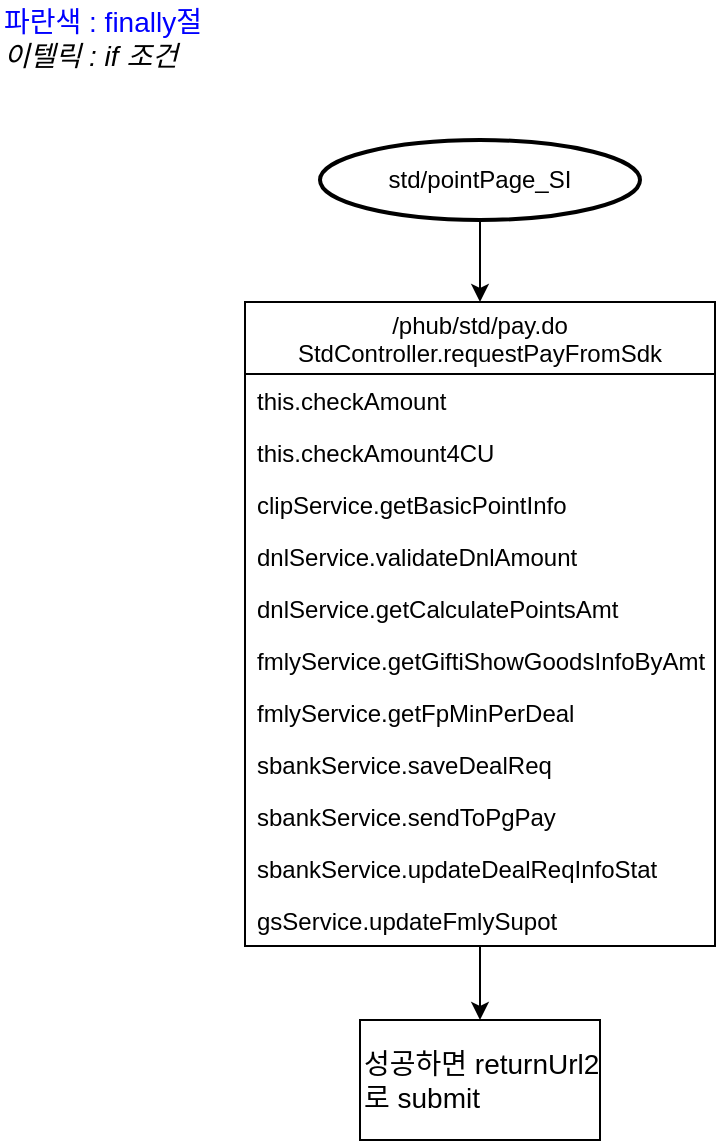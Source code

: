 <mxfile version="11.0.9" type="github"><diagram id="j56BnvHupFJd4PUBF6rJ" name="Page-1"><mxGraphModel dx="2591" dy="804" grid="1" gridSize="10" guides="1" tooltips="1" connect="1" arrows="1" fold="1" page="1" pageScale="1" pageWidth="1169" pageHeight="827" math="0" shadow="0"><root><mxCell id="0"/><mxCell id="1" parent="0"/><mxCell id="1DsD3a-cAbQWr15pxSFo-4" style="edgeStyle=orthogonalEdgeStyle;rounded=0;orthogonalLoop=1;jettySize=auto;html=1;entryX=0.5;entryY=0;entryDx=0;entryDy=0;" parent="1" source="rz13AbOcJad4xClEfyVI-47" target="1DsD3a-cAbQWr15pxSFo-1" edge="1"><mxGeometry relative="1" as="geometry"/></mxCell><mxCell id="rz13AbOcJad4xClEfyVI-47" value="std/pointPage_SI" style="strokeWidth=2;html=1;shape=mxgraph.flowchart.start_1;whiteSpace=wrap;fontSize=12;align=center;" parent="1" vertex="1"><mxGeometry x="-1000" y="80" width="160" height="40" as="geometry"/></mxCell><mxCell id="FV2uwoqobKA9ijX6xKRD-2" style="edgeStyle=orthogonalEdgeStyle;rounded=0;orthogonalLoop=1;jettySize=auto;html=1;entryX=0.5;entryY=0;entryDx=0;entryDy=0;fontSize=14;fontColor=#000000;" edge="1" parent="1" source="1DsD3a-cAbQWr15pxSFo-1" target="FV2uwoqobKA9ijX6xKRD-1"><mxGeometry relative="1" as="geometry"/></mxCell><mxCell id="1DsD3a-cAbQWr15pxSFo-1" value="/phub/std/pay.do&#10;StdController.requestPayFromSdk" style="swimlane;fontStyle=0;childLayout=stackLayout;horizontal=1;startSize=36;fillColor=none;horizontalStack=0;resizeParent=1;resizeParentMax=0;resizeLast=0;collapsible=1;marginBottom=0;" parent="1" vertex="1"><mxGeometry x="-1037.5" y="161" width="235" height="322" as="geometry"/></mxCell><mxCell id="1DsD3a-cAbQWr15pxSFo-3" value="this.checkAmount" style="text;strokeColor=none;fillColor=none;align=left;verticalAlign=top;spacingLeft=4;spacingRight=4;overflow=hidden;rotatable=0;points=[[0,0.5],[1,0.5]];portConstraint=eastwest;" parent="1DsD3a-cAbQWr15pxSFo-1" vertex="1"><mxGeometry y="36" width="235" height="26" as="geometry"/></mxCell><mxCell id="FV2uwoqobKA9ijX6xKRD-13" value="this.checkAmount4CU" style="text;strokeColor=none;fillColor=none;align=left;verticalAlign=top;spacingLeft=4;spacingRight=4;overflow=hidden;rotatable=0;points=[[0,0.5],[1,0.5]];portConstraint=eastwest;" vertex="1" parent="1DsD3a-cAbQWr15pxSFo-1"><mxGeometry y="62" width="235" height="26" as="geometry"/></mxCell><mxCell id="FV2uwoqobKA9ijX6xKRD-12" value="clipService.getBasicPointInfo" style="text;strokeColor=none;fillColor=none;align=left;verticalAlign=top;spacingLeft=4;spacingRight=4;overflow=hidden;rotatable=0;points=[[0,0.5],[1,0.5]];portConstraint=eastwest;" vertex="1" parent="1DsD3a-cAbQWr15pxSFo-1"><mxGeometry y="88" width="235" height="26" as="geometry"/></mxCell><mxCell id="1DsD3a-cAbQWr15pxSFo-2" value="dnlService.validateDnlAmount" style="text;strokeColor=none;fillColor=none;align=left;verticalAlign=top;spacingLeft=4;spacingRight=4;overflow=hidden;rotatable=0;points=[[0,0.5],[1,0.5]];portConstraint=eastwest;" parent="1DsD3a-cAbQWr15pxSFo-1" vertex="1"><mxGeometry y="114" width="235" height="26" as="geometry"/></mxCell><mxCell id="FV2uwoqobKA9ijX6xKRD-3" value="dnlService.getCalculatePointsAmt" style="text;strokeColor=none;fillColor=none;align=left;verticalAlign=top;spacingLeft=4;spacingRight=4;overflow=hidden;rotatable=0;points=[[0,0.5],[1,0.5]];portConstraint=eastwest;" vertex="1" parent="1DsD3a-cAbQWr15pxSFo-1"><mxGeometry y="140" width="235" height="26" as="geometry"/></mxCell><mxCell id="FV2uwoqobKA9ijX6xKRD-4" value="fmlyService.getGiftiShowGoodsInfoByAmt" style="text;strokeColor=none;fillColor=none;align=left;verticalAlign=top;spacingLeft=4;spacingRight=4;overflow=hidden;rotatable=0;points=[[0,0.5],[1,0.5]];portConstraint=eastwest;" vertex="1" parent="1DsD3a-cAbQWr15pxSFo-1"><mxGeometry y="166" width="235" height="26" as="geometry"/></mxCell><mxCell id="FV2uwoqobKA9ijX6xKRD-5" value="fmlyService.getFpMinPerDeal" style="text;strokeColor=none;fillColor=none;align=left;verticalAlign=top;spacingLeft=4;spacingRight=4;overflow=hidden;rotatable=0;points=[[0,0.5],[1,0.5]];portConstraint=eastwest;" vertex="1" parent="1DsD3a-cAbQWr15pxSFo-1"><mxGeometry y="192" width="235" height="26" as="geometry"/></mxCell><mxCell id="FV2uwoqobKA9ijX6xKRD-6" value="sbankService.saveDealReq" style="text;strokeColor=none;fillColor=none;align=left;verticalAlign=top;spacingLeft=4;spacingRight=4;overflow=hidden;rotatable=0;points=[[0,0.5],[1,0.5]];portConstraint=eastwest;" vertex="1" parent="1DsD3a-cAbQWr15pxSFo-1"><mxGeometry y="218" width="235" height="26" as="geometry"/></mxCell><mxCell id="FV2uwoqobKA9ijX6xKRD-7" value="sbankService.sendToPgPay" style="text;strokeColor=none;fillColor=none;align=left;verticalAlign=top;spacingLeft=4;spacingRight=4;overflow=hidden;rotatable=0;points=[[0,0.5],[1,0.5]];portConstraint=eastwest;" vertex="1" parent="1DsD3a-cAbQWr15pxSFo-1"><mxGeometry y="244" width="235" height="26" as="geometry"/></mxCell><mxCell id="FV2uwoqobKA9ijX6xKRD-8" value="sbankService.updateDealReqInfoStat" style="text;strokeColor=none;fillColor=none;align=left;verticalAlign=top;spacingLeft=4;spacingRight=4;overflow=hidden;rotatable=0;points=[[0,0.5],[1,0.5]];portConstraint=eastwest;" vertex="1" parent="1DsD3a-cAbQWr15pxSFo-1"><mxGeometry y="270" width="235" height="26" as="geometry"/></mxCell><mxCell id="FV2uwoqobKA9ijX6xKRD-9" value="gsService.updateFmlySupot" style="text;strokeColor=none;fillColor=none;align=left;verticalAlign=top;spacingLeft=4;spacingRight=4;overflow=hidden;rotatable=0;points=[[0,0.5],[1,0.5]];portConstraint=eastwest;" vertex="1" parent="1DsD3a-cAbQWr15pxSFo-1"><mxGeometry y="296" width="235" height="26" as="geometry"/></mxCell><mxCell id="oDbZcbygAv9DP2G-jXjv-31" value="&lt;font color=&quot;#0000ff&quot;&gt;파란색 : finally절&lt;/font&gt;&lt;br style=&quot;font-size: 14px&quot;&gt;&lt;i&gt;이텔릭 : if 조건&lt;/i&gt;" style="text;html=1;resizable=0;points=[];autosize=1;align=left;verticalAlign=top;spacingTop=-4;fontColor=#000000;fontSize=14;" parent="1" vertex="1"><mxGeometry x="-1160" y="10" width="120" height="40" as="geometry"/></mxCell><mxCell id="FV2uwoqobKA9ijX6xKRD-1" value="성공하면 returnUrl2로 submit" style="rounded=0;whiteSpace=wrap;html=1;fillColor=none;gradientColor=none;fontSize=14;fontColor=#000000;align=left;" vertex="1" parent="1"><mxGeometry x="-980" y="520" width="120" height="60" as="geometry"/></mxCell></root></mxGraphModel></diagram></mxfile>